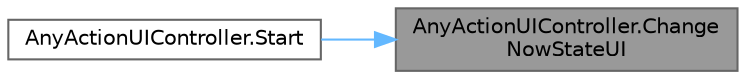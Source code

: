 digraph "AnyActionUIController.ChangeNowStateUI"
{
 // LATEX_PDF_SIZE
  bgcolor="transparent";
  edge [fontname=Helvetica,fontsize=10,labelfontname=Helvetica,labelfontsize=10];
  node [fontname=Helvetica,fontsize=10,shape=box,height=0.2,width=0.4];
  rankdir="RL";
  Node1 [id="Node000001",label="AnyActionUIController.Change\lNowStateUI",height=0.2,width=0.4,color="gray40", fillcolor="grey60", style="filled", fontcolor="black",tooltip="m_nowActionState に応じたUIを表示する"];
  Node1 -> Node2 [id="edge1_Node000001_Node000002",dir="back",color="steelblue1",style="solid",tooltip=" "];
  Node2 [id="Node000002",label="AnyActionUIController.Start",height=0.2,width=0.4,color="grey40", fillcolor="white", style="filled",URL="$class_any_action_u_i_controller.html#ac9d3d2fbca09c9a3c0cdadbc238b4613",tooltip=" "];
}
